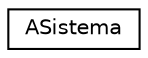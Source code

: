 digraph "Graphical Class Hierarchy"
{
 // LATEX_PDF_SIZE
  edge [fontname="Helvetica",fontsize="10",labelfontname="Helvetica",labelfontsize="10"];
  node [fontname="Helvetica",fontsize="10",shape=record];
  rankdir="LR";
  Node0 [label="ASistema",height=0.2,width=0.4,color="black", fillcolor="white", style="filled",URL="$class_a_sistema.html",tooltip=" "];
}
